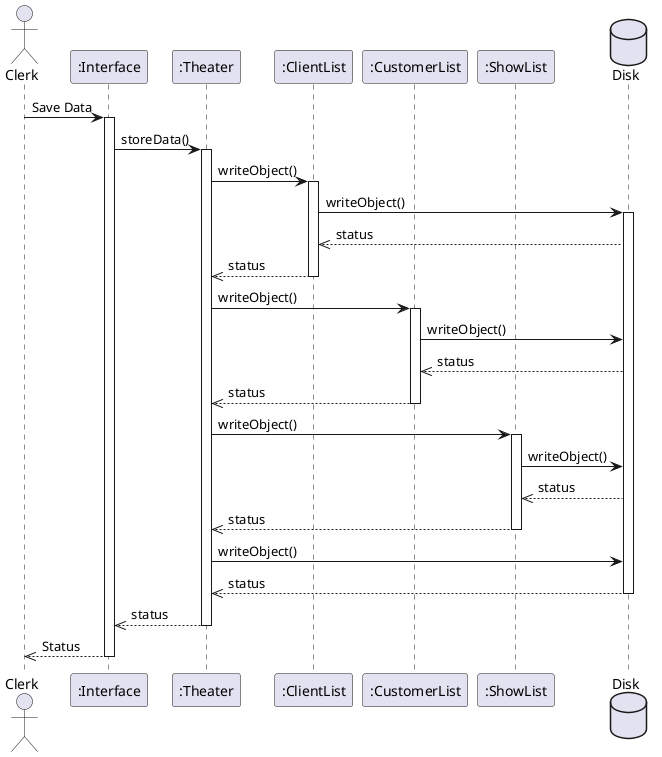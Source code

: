 @startuml

actor Clerk
participant ":Interface"
participant ":Theater"
participant ":ClientList"
participant ":CustomerList"
participant ":ShowList"
database Disk

Clerk -> ":Interface" : Save Data
activate ":Interface"

":Interface" -> ":Theater" : storeData()
activate ":Theater"

":Theater" -> ":ClientList": writeObject()
activate ":ClientList"
":ClientList" -> Disk: writeObject()
activate Disk
Disk -->> ":ClientList": status
":ClientList" -->> ":Theater": status
deactivate ":ClientList"

":Theater" -> ":CustomerList": writeObject()
activate ":CustomerList"
":CustomerList" -> Disk: writeObject()
Disk -->> ":CustomerList": status
":CustomerList" -->> ":Theater": status
deactivate ":CustomerList"

":Theater" -> ":ShowList": writeObject()
activate ":ShowList"
":ShowList" -> Disk: writeObject()
Disk -->> ":ShowList": status
":ShowList" -->> ":Theater": status
deactivate ":ShowList"

":Theater" -> Disk: writeObject()
Disk -->> ":Theater": status

deactivate Disk

":Theater" -->> ":Interface": status
deactivate ":Theater"

":Interface" -->> Clerk: Status
deactivate ":Interface"
deactivate Clerk

@enduml